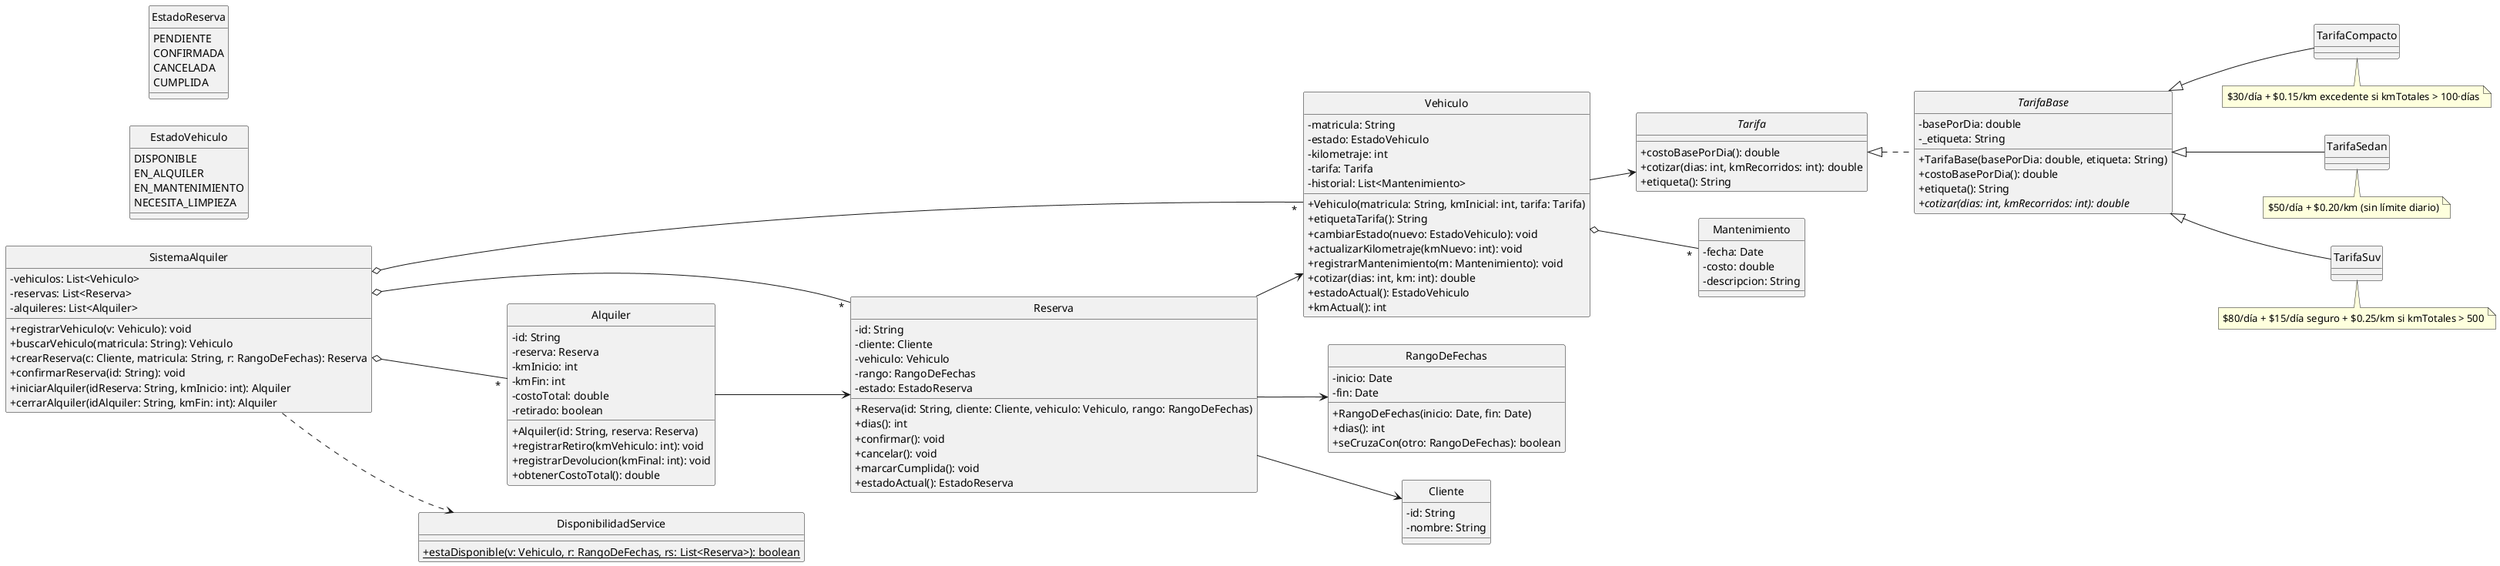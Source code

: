 @startuml DriveHub_TP_Simple
left to right direction
skinparam classAttributeIconSize 0
skinparam Shadowing false
hide circle


enum EstadoVehiculo {
  DISPONIBLE
  EN_ALQUILER
  EN_MANTENIMIENTO
  NECESITA_LIMPIEZA
}
enum EstadoReserva {
  PENDIENTE
  CONFIRMADA
  CANCELADA
  CUMPLIDA
}


class RangoDeFechas {
  - inicio: Date
  - fin: Date
  + RangoDeFechas(inicio: Date, fin: Date)
  + dias(): int
  + seCruzaCon(otro: RangoDeFechas): boolean
}


class Cliente {
  - id: String
  - nombre: String
}

interface Tarifa {
  + costoBasePorDia(): double
  + cotizar(dias: int, kmRecorridos: int): double
  + etiqueta(): String
}

abstract class TarifaBase implements Tarifa {
  - basePorDia: double
  - _etiqueta: String
  + TarifaBase(basePorDia: double, etiqueta: String)
  + costoBasePorDia(): double
  + etiqueta(): String
  {abstract} + cotizar(dias: int, kmRecorridos: int): double
}

class TarifaCompacto extends TarifaBase
class TarifaSedan extends TarifaBase
class TarifaSuv extends TarifaBase

class Mantenimiento {
  - fecha: Date
  - costo: double
  - descripcion: String
}

class Vehiculo {
  - matricula: String
  - estado: EstadoVehiculo
  - kilometraje: int
  - tarifa: Tarifa
  - historial: List<Mantenimiento>
  + Vehiculo(matricula: String, kmInicial: int, tarifa: Tarifa)
  + etiquetaTarifa(): String
  + cambiarEstado(nuevo: EstadoVehiculo): void
  + actualizarKilometraje(kmNuevo: int): void
  + registrarMantenimiento(m: Mantenimiento): void
  + cotizar(dias: int, km: int): double
  + estadoActual(): EstadoVehiculo
  + kmActual(): int
}
Vehiculo o-- "*" Mantenimiento
Vehiculo --> Tarifa

class Reserva {
  - id: String
  - cliente: Cliente
  - vehiculo: Vehiculo
  - rango: RangoDeFechas
  - estado: EstadoReserva
  + Reserva(id: String, cliente: Cliente, vehiculo: Vehiculo, rango: RangoDeFechas)
  + dias(): int
  + confirmar(): void
  + cancelar(): void
  + marcarCumplida(): void
  + estadoActual(): EstadoReserva
}
Reserva --> Cliente
Reserva --> Vehiculo
Reserva --> RangoDeFechas

class Alquiler {
  - id: String
  - reserva: Reserva
  - kmInicio: int
  - kmFin: int
  - costoTotal: double
  - retirado: boolean
  + Alquiler(id: String, reserva: Reserva)
  + registrarRetiro(kmVehiculo: int): void
  + registrarDevolucion(kmFinal: int): void
  + obtenerCostoTotal(): double
}
Alquiler --> Reserva


class DisponibilidadService {
  {static} + estaDisponible(v: Vehiculo, r: RangoDeFechas, rs: List<Reserva>): boolean
}

class SistemaAlquiler {
  - vehiculos: List<Vehiculo>
  - reservas: List<Reserva>
  - alquileres: List<Alquiler>
  + registrarVehiculo(v: Vehiculo): void
  + buscarVehiculo(matricula: String): Vehiculo
  + crearReserva(c: Cliente, matricula: String, r: RangoDeFechas): Reserva
  + confirmarReserva(id: String): void
  + iniciarAlquiler(idReserva: String, kmInicio: int): Alquiler
  + cerrarAlquiler(idAlquiler: String, kmFin: int): Alquiler
}
SistemaAlquiler o-- "*" Vehiculo
SistemaAlquiler o-- "*" Reserva
SistemaAlquiler o-- "*" Alquiler
SistemaAlquiler ..> DisponibilidadService

note bottom of TarifaCompacto
  $30/día + $0.15/km excedente si kmTotales > 100·días
end note
note bottom of TarifaSedan
  $50/día + $0.20/km (sin límite diario)
end note
note bottom of TarifaSuv
  $80/día + $15/día seguro + $0.25/km si kmTotales > 500
end note
@enduml
